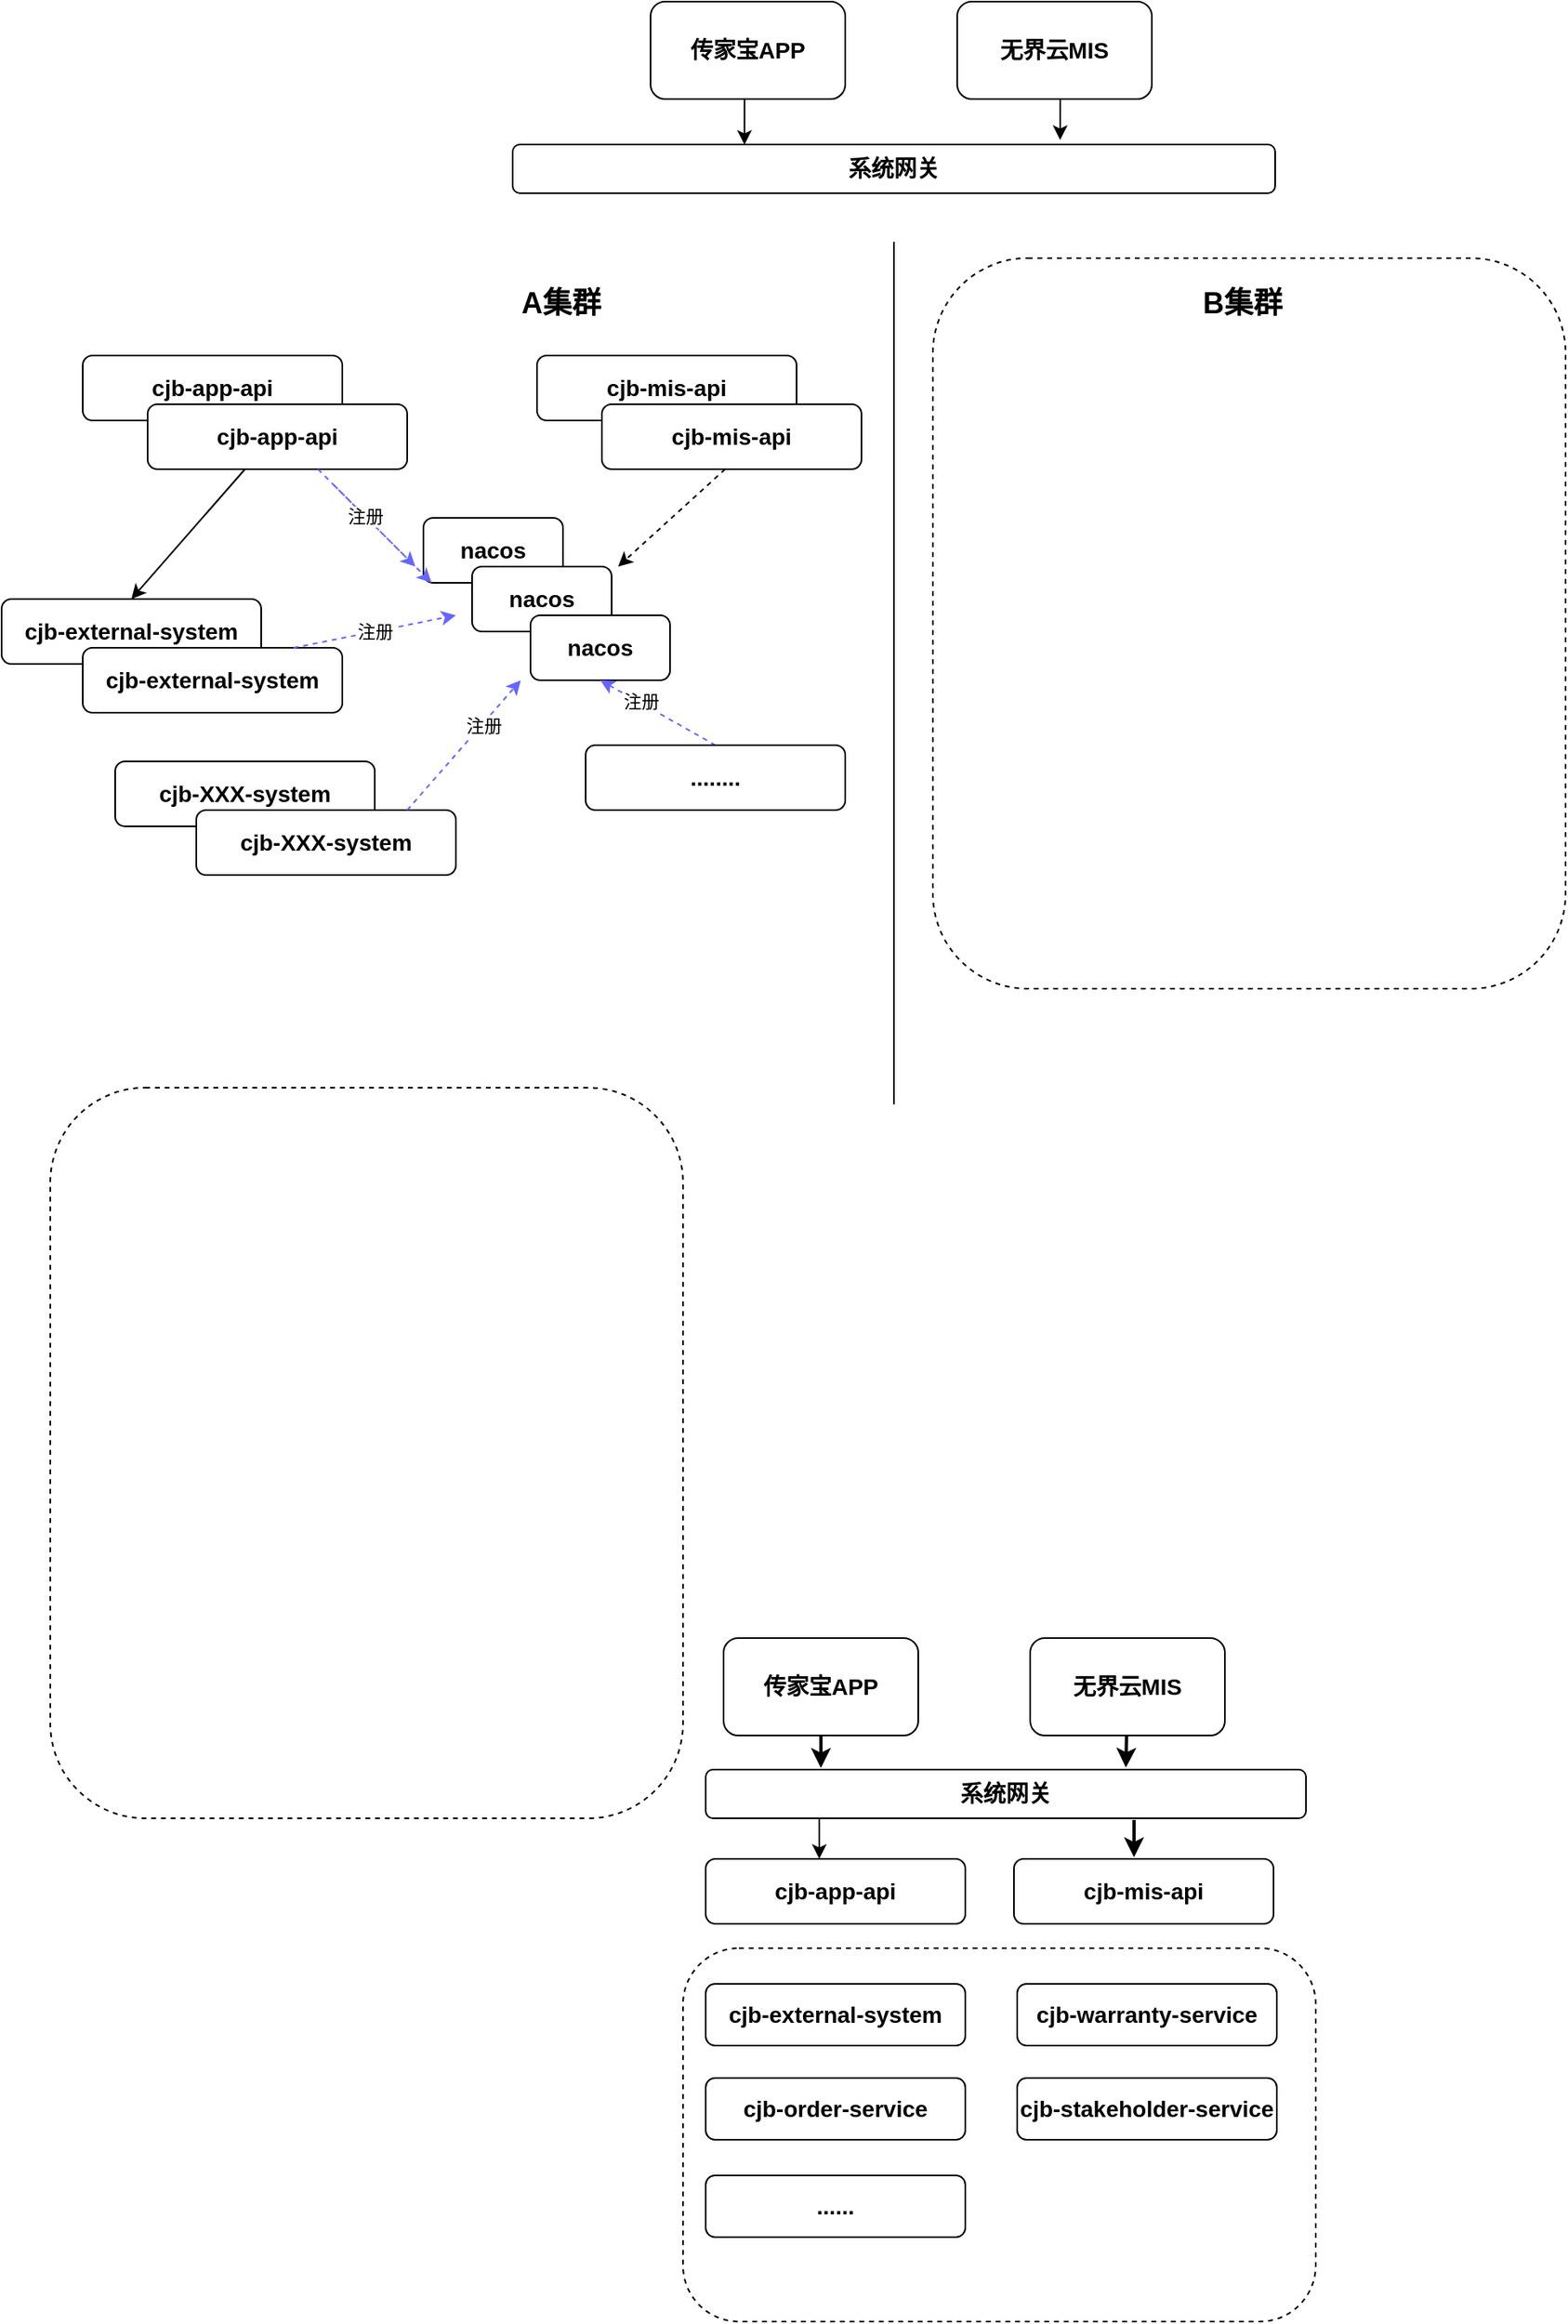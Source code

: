 <mxfile version="14.0.1" type="github">
  <diagram id="MpKOYXsyZB0nzLLyLdtM" name="Page-1">
    <mxGraphModel dx="1740" dy="520" grid="1" gridSize="10" guides="1" tooltips="1" connect="1" arrows="1" fold="1" page="1" pageScale="1" pageWidth="827" pageHeight="1169" math="0" shadow="0">
      <root>
        <mxCell id="0" />
        <mxCell id="1" parent="0" />
        <mxCell id="EF4DgZaoUzox8hAfEua7-14" value="&lt;span style=&quot;font-size: 14px&quot;&gt;&lt;b&gt;&lt;br&gt;&lt;/b&gt;&lt;/span&gt;" style="rounded=1;whiteSpace=wrap;html=1;dashed=1;" vertex="1" parent="1">
          <mxGeometry x="414" y="310" width="390" height="450" as="geometry" />
        </mxCell>
        <mxCell id="EF4DgZaoUzox8hAfEua7-13" value="&lt;span style=&quot;font-size: 14px&quot;&gt;&lt;b&gt;&lt;br&gt;&lt;/b&gt;&lt;/span&gt;" style="rounded=1;whiteSpace=wrap;html=1;dashed=1;" vertex="1" parent="1">
          <mxGeometry x="-130" y="821" width="390" height="450" as="geometry" />
        </mxCell>
        <mxCell id="i4v3Hct5WxHWQe_M93EY-2" value="&lt;span style=&quot;font-size: 14px&quot;&gt;&lt;b&gt;&lt;br&gt;&lt;/b&gt;&lt;/span&gt;" style="rounded=1;whiteSpace=wrap;html=1;dashed=1;" parent="1" vertex="1">
          <mxGeometry x="260" y="1351" width="390" height="230" as="geometry" />
        </mxCell>
        <mxCell id="_Qi3U7-KNklzHWl9HvJi-1" style="orthogonalLoop=1;jettySize=auto;html=1;strokeWidth=2;" parent="1" source="_Qi3U7-KNklzHWl9HvJi-2" edge="1">
          <mxGeometry relative="1" as="geometry">
            <mxPoint x="345" y="1240" as="targetPoint" />
          </mxGeometry>
        </mxCell>
        <mxCell id="_Qi3U7-KNklzHWl9HvJi-2" value="&lt;font style=&quot;font-size: 14px&quot;&gt;&lt;b&gt;传家宝APP&lt;/b&gt;&lt;/font&gt;" style="rounded=1;whiteSpace=wrap;html=1;" parent="1" vertex="1">
          <mxGeometry x="285" y="1160" width="120" height="60" as="geometry" />
        </mxCell>
        <mxCell id="_Qi3U7-KNklzHWl9HvJi-3" style="edgeStyle=none;orthogonalLoop=1;jettySize=auto;html=1;strokeWidth=2;entryX=0.7;entryY=-0.04;entryDx=0;entryDy=0;entryPerimeter=0;" parent="1" source="_Qi3U7-KNklzHWl9HvJi-4" target="_Qi3U7-KNklzHWl9HvJi-7" edge="1">
          <mxGeometry relative="1" as="geometry" />
        </mxCell>
        <mxCell id="_Qi3U7-KNklzHWl9HvJi-4" value="&lt;font style=&quot;font-size: 14px&quot;&gt;&lt;b&gt;无界云MIS&lt;/b&gt;&lt;/font&gt;" style="rounded=1;whiteSpace=wrap;html=1;" parent="1" vertex="1">
          <mxGeometry x="474" y="1160" width="120" height="60" as="geometry" />
        </mxCell>
        <mxCell id="2XZ529oUCofOYE8xTM4C-4" style="edgeStyle=orthogonalEdgeStyle;rounded=0;orthogonalLoop=1;jettySize=auto;html=1;exitX=0.25;exitY=1;exitDx=0;exitDy=0;entryX=0.5;entryY=0;entryDx=0;entryDy=0;" parent="1" edge="1">
          <mxGeometry relative="1" as="geometry">
            <mxPoint x="356.5" y="1271" as="sourcePoint" />
            <mxPoint x="344" y="1296" as="targetPoint" />
          </mxGeometry>
        </mxCell>
        <mxCell id="_Qi3U7-KNklzHWl9HvJi-7" value="&lt;span style=&quot;font-size: 14px&quot;&gt;&lt;b&gt;系统网关&lt;/b&gt;&lt;/span&gt;" style="rounded=1;whiteSpace=wrap;html=1;" parent="1" vertex="1">
          <mxGeometry x="274" y="1241" width="370" height="30" as="geometry" />
        </mxCell>
        <mxCell id="_Qi3U7-KNklzHWl9HvJi-8" value="&lt;span style=&quot;font-size: 14px&quot;&gt;&lt;b&gt;cjb-app-api&lt;br&gt;&lt;/b&gt;&lt;/span&gt;" style="rounded=1;whiteSpace=wrap;html=1;" parent="1" vertex="1">
          <mxGeometry x="274" y="1296" width="160" height="40" as="geometry" />
        </mxCell>
        <mxCell id="_Qi3U7-KNklzHWl9HvJi-10" value="&lt;span style=&quot;font-size: 14px&quot;&gt;&lt;b&gt;cjb-external-system&lt;/b&gt;&lt;/span&gt;" style="rounded=1;whiteSpace=wrap;html=1;" parent="1" vertex="1">
          <mxGeometry x="274" y="1373" width="160" height="38" as="geometry" />
        </mxCell>
        <mxCell id="2XZ529oUCofOYE8xTM4C-5" value="&lt;span style=&quot;font-size: 14px&quot;&gt;&lt;b&gt;cjb-mis-api&lt;br&gt;&lt;/b&gt;&lt;/span&gt;" style="rounded=1;whiteSpace=wrap;html=1;" parent="1" vertex="1">
          <mxGeometry x="464" y="1296" width="160" height="40" as="geometry" />
        </mxCell>
        <mxCell id="2XZ529oUCofOYE8xTM4C-9" style="orthogonalLoop=1;jettySize=auto;html=1;strokeWidth=2;" parent="1" edge="1">
          <mxGeometry relative="1" as="geometry">
            <mxPoint x="538" y="1272" as="sourcePoint" />
            <mxPoint x="538" y="1295" as="targetPoint" />
          </mxGeometry>
        </mxCell>
        <mxCell id="i4v3Hct5WxHWQe_M93EY-3" value="&lt;span style=&quot;font-size: 14px&quot;&gt;&lt;b&gt;cjb-warranty-service&lt;/b&gt;&lt;/span&gt;" style="rounded=1;whiteSpace=wrap;html=1;" parent="1" vertex="1">
          <mxGeometry x="466" y="1373" width="160" height="38" as="geometry" />
        </mxCell>
        <mxCell id="i4v3Hct5WxHWQe_M93EY-4" value="&lt;span style=&quot;font-size: 14px&quot;&gt;&lt;b&gt;cjb-order-service&lt;/b&gt;&lt;/span&gt;" style="rounded=1;whiteSpace=wrap;html=1;" parent="1" vertex="1">
          <mxGeometry x="274" y="1431" width="160" height="38" as="geometry" />
        </mxCell>
        <mxCell id="i4v3Hct5WxHWQe_M93EY-5" value="&lt;b style=&quot;font-size: 14px&quot;&gt;cjb-&lt;/b&gt;&lt;span style=&quot;font-size: 14px&quot;&gt;&lt;b&gt;stakeholder&lt;/b&gt;&lt;/span&gt;&lt;b style=&quot;font-size: 14px&quot;&gt;-service&lt;/b&gt;" style="rounded=1;whiteSpace=wrap;html=1;" parent="1" vertex="1">
          <mxGeometry x="466" y="1431" width="160" height="38" as="geometry" />
        </mxCell>
        <mxCell id="i4v3Hct5WxHWQe_M93EY-6" value="&lt;span style=&quot;font-size: 14px&quot;&gt;&lt;b&gt;......&lt;/b&gt;&lt;/span&gt;" style="rounded=1;whiteSpace=wrap;html=1;" parent="1" vertex="1">
          <mxGeometry x="274" y="1491" width="160" height="38" as="geometry" />
        </mxCell>
        <mxCell id="EF4DgZaoUzox8hAfEua7-1" value="" style="endArrow=none;html=1;" edge="1" parent="1">
          <mxGeometry width="50" height="50" relative="1" as="geometry">
            <mxPoint x="390" y="831.284" as="sourcePoint" />
            <mxPoint x="390" y="300" as="targetPoint" />
          </mxGeometry>
        </mxCell>
        <mxCell id="EF4DgZaoUzox8hAfEua7-10" style="edgeStyle=orthogonalEdgeStyle;rounded=0;orthogonalLoop=1;jettySize=auto;html=1;exitX=0.5;exitY=1;exitDx=0;exitDy=0;entryX=0.304;entryY=0.006;entryDx=0;entryDy=0;entryPerimeter=0;" edge="1" parent="1" source="EF4DgZaoUzox8hAfEua7-2" target="EF4DgZaoUzox8hAfEua7-7">
          <mxGeometry relative="1" as="geometry" />
        </mxCell>
        <mxCell id="EF4DgZaoUzox8hAfEua7-2" value="&lt;font style=&quot;font-size: 14px&quot;&gt;&lt;b&gt;传家宝APP&lt;/b&gt;&lt;/font&gt;" style="rounded=1;whiteSpace=wrap;html=1;" vertex="1" parent="1">
          <mxGeometry x="240" y="152" width="120" height="60" as="geometry" />
        </mxCell>
        <mxCell id="EF4DgZaoUzox8hAfEua7-11" style="edgeStyle=orthogonalEdgeStyle;rounded=0;orthogonalLoop=1;jettySize=auto;html=1;exitX=0.5;exitY=1;exitDx=0;exitDy=0;entryX=0.718;entryY=-0.092;entryDx=0;entryDy=0;entryPerimeter=0;" edge="1" parent="1" source="EF4DgZaoUzox8hAfEua7-3" target="EF4DgZaoUzox8hAfEua7-7">
          <mxGeometry relative="1" as="geometry" />
        </mxCell>
        <mxCell id="EF4DgZaoUzox8hAfEua7-3" value="&lt;font style=&quot;font-size: 14px&quot;&gt;&lt;b&gt;无界云MIS&lt;/b&gt;&lt;/font&gt;" style="rounded=1;whiteSpace=wrap;html=1;" vertex="1" parent="1">
          <mxGeometry x="429" y="152" width="120" height="60" as="geometry" />
        </mxCell>
        <mxCell id="EF4DgZaoUzox8hAfEua7-4" value="&lt;b&gt;&lt;font style=&quot;font-size: 18px&quot;&gt;A集群&lt;/font&gt;&lt;/b&gt;" style="text;html=1;strokeColor=none;fillColor=none;align=center;verticalAlign=middle;whiteSpace=wrap;rounded=0;" vertex="1" parent="1">
          <mxGeometry x="140" y="328" width="90" height="20" as="geometry" />
        </mxCell>
        <mxCell id="EF4DgZaoUzox8hAfEua7-6" value="&lt;b&gt;&lt;font style=&quot;font-size: 18px&quot;&gt;B集群&lt;/font&gt;&lt;/b&gt;" style="text;html=1;strokeColor=none;fillColor=none;align=center;verticalAlign=middle;whiteSpace=wrap;rounded=0;" vertex="1" parent="1">
          <mxGeometry x="560" y="328" width="90" height="20" as="geometry" />
        </mxCell>
        <mxCell id="EF4DgZaoUzox8hAfEua7-7" value="&lt;span style=&quot;font-size: 14px&quot;&gt;&lt;b&gt;系统网关&lt;/b&gt;&lt;/span&gt;" style="rounded=1;whiteSpace=wrap;html=1;" vertex="1" parent="1">
          <mxGeometry x="155" y="240" width="470" height="30" as="geometry" />
        </mxCell>
        <mxCell id="EF4DgZaoUzox8hAfEua7-23" value="&lt;b&gt;&lt;font style=&quot;font-size: 18px&quot;&gt;......&lt;/font&gt;&lt;/b&gt;" style="text;html=1;strokeColor=none;fillColor=none;align=center;verticalAlign=middle;whiteSpace=wrap;rounded=0;" vertex="1" parent="1">
          <mxGeometry x="234" y="620" width="40" height="20" as="geometry" />
        </mxCell>
        <mxCell id="EF4DgZaoUzox8hAfEua7-26" value="" style="group" vertex="1" connectable="0" parent="1">
          <mxGeometry x="100" y="470" width="152" height="100" as="geometry" />
        </mxCell>
        <mxCell id="EF4DgZaoUzox8hAfEua7-19" value="&lt;b style=&quot;font-size: 14px&quot;&gt;nacos&lt;/b&gt;&lt;span style=&quot;font-size: 14px&quot;&gt;&lt;b&gt;&lt;br&gt;&lt;/b&gt;&lt;/span&gt;" style="rounded=1;whiteSpace=wrap;html=1;" vertex="1" parent="EF4DgZaoUzox8hAfEua7-26">
          <mxGeometry width="86" height="40" as="geometry" />
        </mxCell>
        <mxCell id="EF4DgZaoUzox8hAfEua7-24" value="&lt;b style=&quot;font-size: 14px&quot;&gt;nacos&lt;/b&gt;&lt;span style=&quot;font-size: 14px&quot;&gt;&lt;b&gt;&lt;br&gt;&lt;/b&gt;&lt;/span&gt;" style="rounded=1;whiteSpace=wrap;html=1;" vertex="1" parent="EF4DgZaoUzox8hAfEua7-26">
          <mxGeometry x="30" y="30" width="86" height="40" as="geometry" />
        </mxCell>
        <mxCell id="EF4DgZaoUzox8hAfEua7-25" value="&lt;b style=&quot;font-size: 14px&quot;&gt;nacos&lt;/b&gt;&lt;span style=&quot;font-size: 14px&quot;&gt;&lt;b&gt;&lt;br&gt;&lt;/b&gt;&lt;/span&gt;" style="rounded=1;whiteSpace=wrap;html=1;" vertex="1" parent="EF4DgZaoUzox8hAfEua7-26">
          <mxGeometry x="66" y="60" width="86" height="40" as="geometry" />
        </mxCell>
        <mxCell id="EF4DgZaoUzox8hAfEua7-27" value="" style="group" vertex="1" connectable="0" parent="1">
          <mxGeometry x="-160" y="520" width="210" height="70" as="geometry" />
        </mxCell>
        <mxCell id="EF4DgZaoUzox8hAfEua7-18" value="&lt;b style=&quot;font-size: 14px&quot;&gt;cjb-external-system&lt;/b&gt;&lt;span style=&quot;font-size: 14px&quot;&gt;&lt;b&gt;&lt;br&gt;&lt;/b&gt;&lt;/span&gt;" style="rounded=1;whiteSpace=wrap;html=1;" vertex="1" parent="EF4DgZaoUzox8hAfEua7-27">
          <mxGeometry width="160" height="40" as="geometry" />
        </mxCell>
        <mxCell id="EF4DgZaoUzox8hAfEua7-20" value="&lt;b style=&quot;font-size: 14px&quot;&gt;cjb-external-system&lt;/b&gt;&lt;span style=&quot;font-size: 14px&quot;&gt;&lt;b&gt;&lt;br&gt;&lt;/b&gt;&lt;/span&gt;" style="rounded=1;whiteSpace=wrap;html=1;" vertex="1" parent="EF4DgZaoUzox8hAfEua7-27">
          <mxGeometry x="50" y="30" width="160" height="40" as="geometry" />
        </mxCell>
        <mxCell id="EF4DgZaoUzox8hAfEua7-28" value="" style="group" vertex="1" connectable="0" parent="1">
          <mxGeometry x="-90" y="620" width="210" height="70" as="geometry" />
        </mxCell>
        <mxCell id="EF4DgZaoUzox8hAfEua7-21" value="&lt;b style=&quot;font-size: 14px&quot;&gt;cjb-XXX-system&lt;/b&gt;&lt;span style=&quot;font-size: 14px&quot;&gt;&lt;b&gt;&lt;br&gt;&lt;/b&gt;&lt;/span&gt;" style="rounded=1;whiteSpace=wrap;html=1;" vertex="1" parent="EF4DgZaoUzox8hAfEua7-28">
          <mxGeometry width="160" height="40" as="geometry" />
        </mxCell>
        <mxCell id="EF4DgZaoUzox8hAfEua7-22" value="&lt;b style=&quot;font-size: 14px&quot;&gt;cjb-XXX-system&lt;/b&gt;&lt;span style=&quot;font-size: 14px&quot;&gt;&lt;b&gt;&lt;br&gt;&lt;/b&gt;&lt;/span&gt;" style="rounded=1;whiteSpace=wrap;html=1;" vertex="1" parent="EF4DgZaoUzox8hAfEua7-28">
          <mxGeometry x="50" y="30" width="160" height="40" as="geometry" />
        </mxCell>
        <mxCell id="EF4DgZaoUzox8hAfEua7-40" value="" style="endArrow=classic;html=1;dashed=1;strokeColor=#6666FF;" edge="1" parent="EF4DgZaoUzox8hAfEua7-28">
          <mxGeometry width="50" height="50" relative="1" as="geometry">
            <mxPoint x="180" y="30" as="sourcePoint" />
            <mxPoint x="250" y="-50" as="targetPoint" />
          </mxGeometry>
        </mxCell>
        <mxCell id="EF4DgZaoUzox8hAfEua7-42" value="注册" style="edgeLabel;html=1;align=center;verticalAlign=middle;resizable=0;points=[];" vertex="1" connectable="0" parent="EF4DgZaoUzox8hAfEua7-40">
          <mxGeometry x="0.316" y="-1" relative="1" as="geometry">
            <mxPoint as="offset" />
          </mxGeometry>
        </mxCell>
        <mxCell id="EF4DgZaoUzox8hAfEua7-31" value="" style="group" vertex="1" connectable="0" parent="1">
          <mxGeometry x="-110" y="370" width="200" height="70" as="geometry" />
        </mxCell>
        <mxCell id="EF4DgZaoUzox8hAfEua7-15" value="&lt;span style=&quot;font-size: 14px&quot;&gt;&lt;b&gt;cjb-app-api&lt;br&gt;&lt;/b&gt;&lt;/span&gt;" style="rounded=1;whiteSpace=wrap;html=1;" vertex="1" parent="EF4DgZaoUzox8hAfEua7-31">
          <mxGeometry width="160" height="40" as="geometry" />
        </mxCell>
        <mxCell id="EF4DgZaoUzox8hAfEua7-29" value="&lt;span style=&quot;font-size: 14px&quot;&gt;&lt;b&gt;cjb-app-api&lt;br&gt;&lt;/b&gt;&lt;/span&gt;" style="rounded=1;whiteSpace=wrap;html=1;" vertex="1" parent="EF4DgZaoUzox8hAfEua7-31">
          <mxGeometry x="40" y="30" width="160" height="40" as="geometry" />
        </mxCell>
        <mxCell id="EF4DgZaoUzox8hAfEua7-32" value="" style="group" vertex="1" connectable="0" parent="1">
          <mxGeometry x="170" y="370" width="200" height="70" as="geometry" />
        </mxCell>
        <mxCell id="EF4DgZaoUzox8hAfEua7-16" value="&lt;span style=&quot;font-size: 14px&quot;&gt;&lt;b&gt;cjb-mis-api&lt;br&gt;&lt;/b&gt;&lt;/span&gt;" style="rounded=1;whiteSpace=wrap;html=1;" vertex="1" parent="EF4DgZaoUzox8hAfEua7-32">
          <mxGeometry width="160" height="40" as="geometry" />
        </mxCell>
        <mxCell id="EF4DgZaoUzox8hAfEua7-30" value="&lt;span style=&quot;font-size: 14px&quot;&gt;&lt;b&gt;cjb-mis-api&lt;br&gt;&lt;/b&gt;&lt;/span&gt;" style="rounded=1;whiteSpace=wrap;html=1;" vertex="1" parent="EF4DgZaoUzox8hAfEua7-32">
          <mxGeometry x="40" y="30" width="160" height="40" as="geometry" />
        </mxCell>
        <mxCell id="EF4DgZaoUzox8hAfEua7-33" value="" style="endArrow=classic;html=1;dashed=1;strokeColor=#6666FF;" edge="1" parent="1">
          <mxGeometry width="50" height="50" relative="1" as="geometry">
            <mxPoint x="35" y="440" as="sourcePoint" />
            <mxPoint x="95" y="500" as="targetPoint" />
          </mxGeometry>
        </mxCell>
        <mxCell id="EF4DgZaoUzox8hAfEua7-34" value="" style="endArrow=classic;html=1;dashed=1;" edge="1" parent="1">
          <mxGeometry width="50" height="50" relative="1" as="geometry">
            <mxPoint x="286" y="440" as="sourcePoint" />
            <mxPoint x="220" y="500" as="targetPoint" />
          </mxGeometry>
        </mxCell>
        <mxCell id="EF4DgZaoUzox8hAfEua7-37" value="" style="endArrow=classic;html=1;entryX=0.5;entryY=0;entryDx=0;entryDy=0;" edge="1" parent="1" target="EF4DgZaoUzox8hAfEua7-18">
          <mxGeometry width="50" height="50" relative="1" as="geometry">
            <mxPoint x="-10" y="440" as="sourcePoint" />
            <mxPoint x="50" y="500" as="targetPoint" />
          </mxGeometry>
        </mxCell>
        <mxCell id="EF4DgZaoUzox8hAfEua7-38" value="" style="endArrow=classic;html=1;dashed=1;strokeColor=#6666FF;" edge="1" parent="1">
          <mxGeometry width="50" height="50" relative="1" as="geometry">
            <mxPoint x="45" y="450" as="sourcePoint" />
            <mxPoint x="105" y="510" as="targetPoint" />
          </mxGeometry>
        </mxCell>
        <mxCell id="EF4DgZaoUzox8hAfEua7-41" value="注册" style="edgeLabel;html=1;align=center;verticalAlign=middle;resizable=0;points=[];" vertex="1" connectable="0" parent="EF4DgZaoUzox8hAfEua7-38">
          <mxGeometry x="-0.359" relative="1" as="geometry">
            <mxPoint as="offset" />
          </mxGeometry>
        </mxCell>
        <mxCell id="EF4DgZaoUzox8hAfEua7-39" value="&#xa;&#xa;&lt;span style=&quot;color: rgb(0, 0, 0); font-family: helvetica; font-size: 11px; font-style: normal; font-weight: 400; letter-spacing: normal; text-align: center; text-indent: 0px; text-transform: none; word-spacing: 0px; background-color: rgb(255, 255, 255); display: inline; float: none;&quot;&gt;注册&lt;/span&gt;&#xa;&#xa;" style="endArrow=classic;html=1;dashed=1;strokeColor=#6666FF;" edge="1" parent="1">
          <mxGeometry width="50" height="50" relative="1" as="geometry">
            <mxPoint x="20" y="550" as="sourcePoint" />
            <mxPoint x="120" y="530" as="targetPoint" />
          </mxGeometry>
        </mxCell>
        <mxCell id="EF4DgZaoUzox8hAfEua7-43" value="" style="endArrow=classic;html=1;dashed=1;strokeColor=#6666FF;entryX=0.5;entryY=1;entryDx=0;entryDy=0;exitX=0.5;exitY=0;exitDx=0;exitDy=0;" edge="1" parent="1" source="EF4DgZaoUzox8hAfEua7-50" target="EF4DgZaoUzox8hAfEua7-25">
          <mxGeometry width="50" height="50" relative="1" as="geometry">
            <mxPoint x="120" y="740" as="sourcePoint" />
            <mxPoint x="190" y="660" as="targetPoint" />
          </mxGeometry>
        </mxCell>
        <mxCell id="EF4DgZaoUzox8hAfEua7-44" value="注册" style="edgeLabel;html=1;align=center;verticalAlign=middle;resizable=0;points=[];" vertex="1" connectable="0" parent="EF4DgZaoUzox8hAfEua7-43">
          <mxGeometry x="0.316" y="-1" relative="1" as="geometry">
            <mxPoint as="offset" />
          </mxGeometry>
        </mxCell>
        <mxCell id="EF4DgZaoUzox8hAfEua7-50" value="&lt;span style=&quot;font-size: 14px&quot;&gt;&lt;b&gt;........&lt;br&gt;&lt;/b&gt;&lt;/span&gt;" style="rounded=1;whiteSpace=wrap;html=1;" vertex="1" parent="1">
          <mxGeometry x="200" y="610" width="160" height="40" as="geometry" />
        </mxCell>
      </root>
    </mxGraphModel>
  </diagram>
</mxfile>
